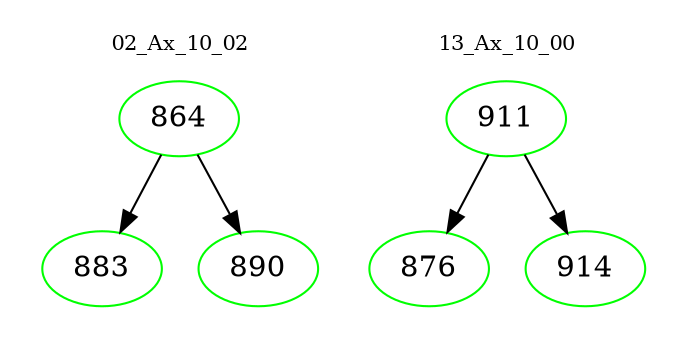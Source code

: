 digraph{
subgraph cluster_0 {
color = white
label = "02_Ax_10_02";
fontsize=10;
T0_864 [label="864", color="green"]
T0_864 -> T0_883 [color="black"]
T0_883 [label="883", color="green"]
T0_864 -> T0_890 [color="black"]
T0_890 [label="890", color="green"]
}
subgraph cluster_1 {
color = white
label = "13_Ax_10_00";
fontsize=10;
T1_911 [label="911", color="green"]
T1_911 -> T1_876 [color="black"]
T1_876 [label="876", color="green"]
T1_911 -> T1_914 [color="black"]
T1_914 [label="914", color="green"]
}
}
